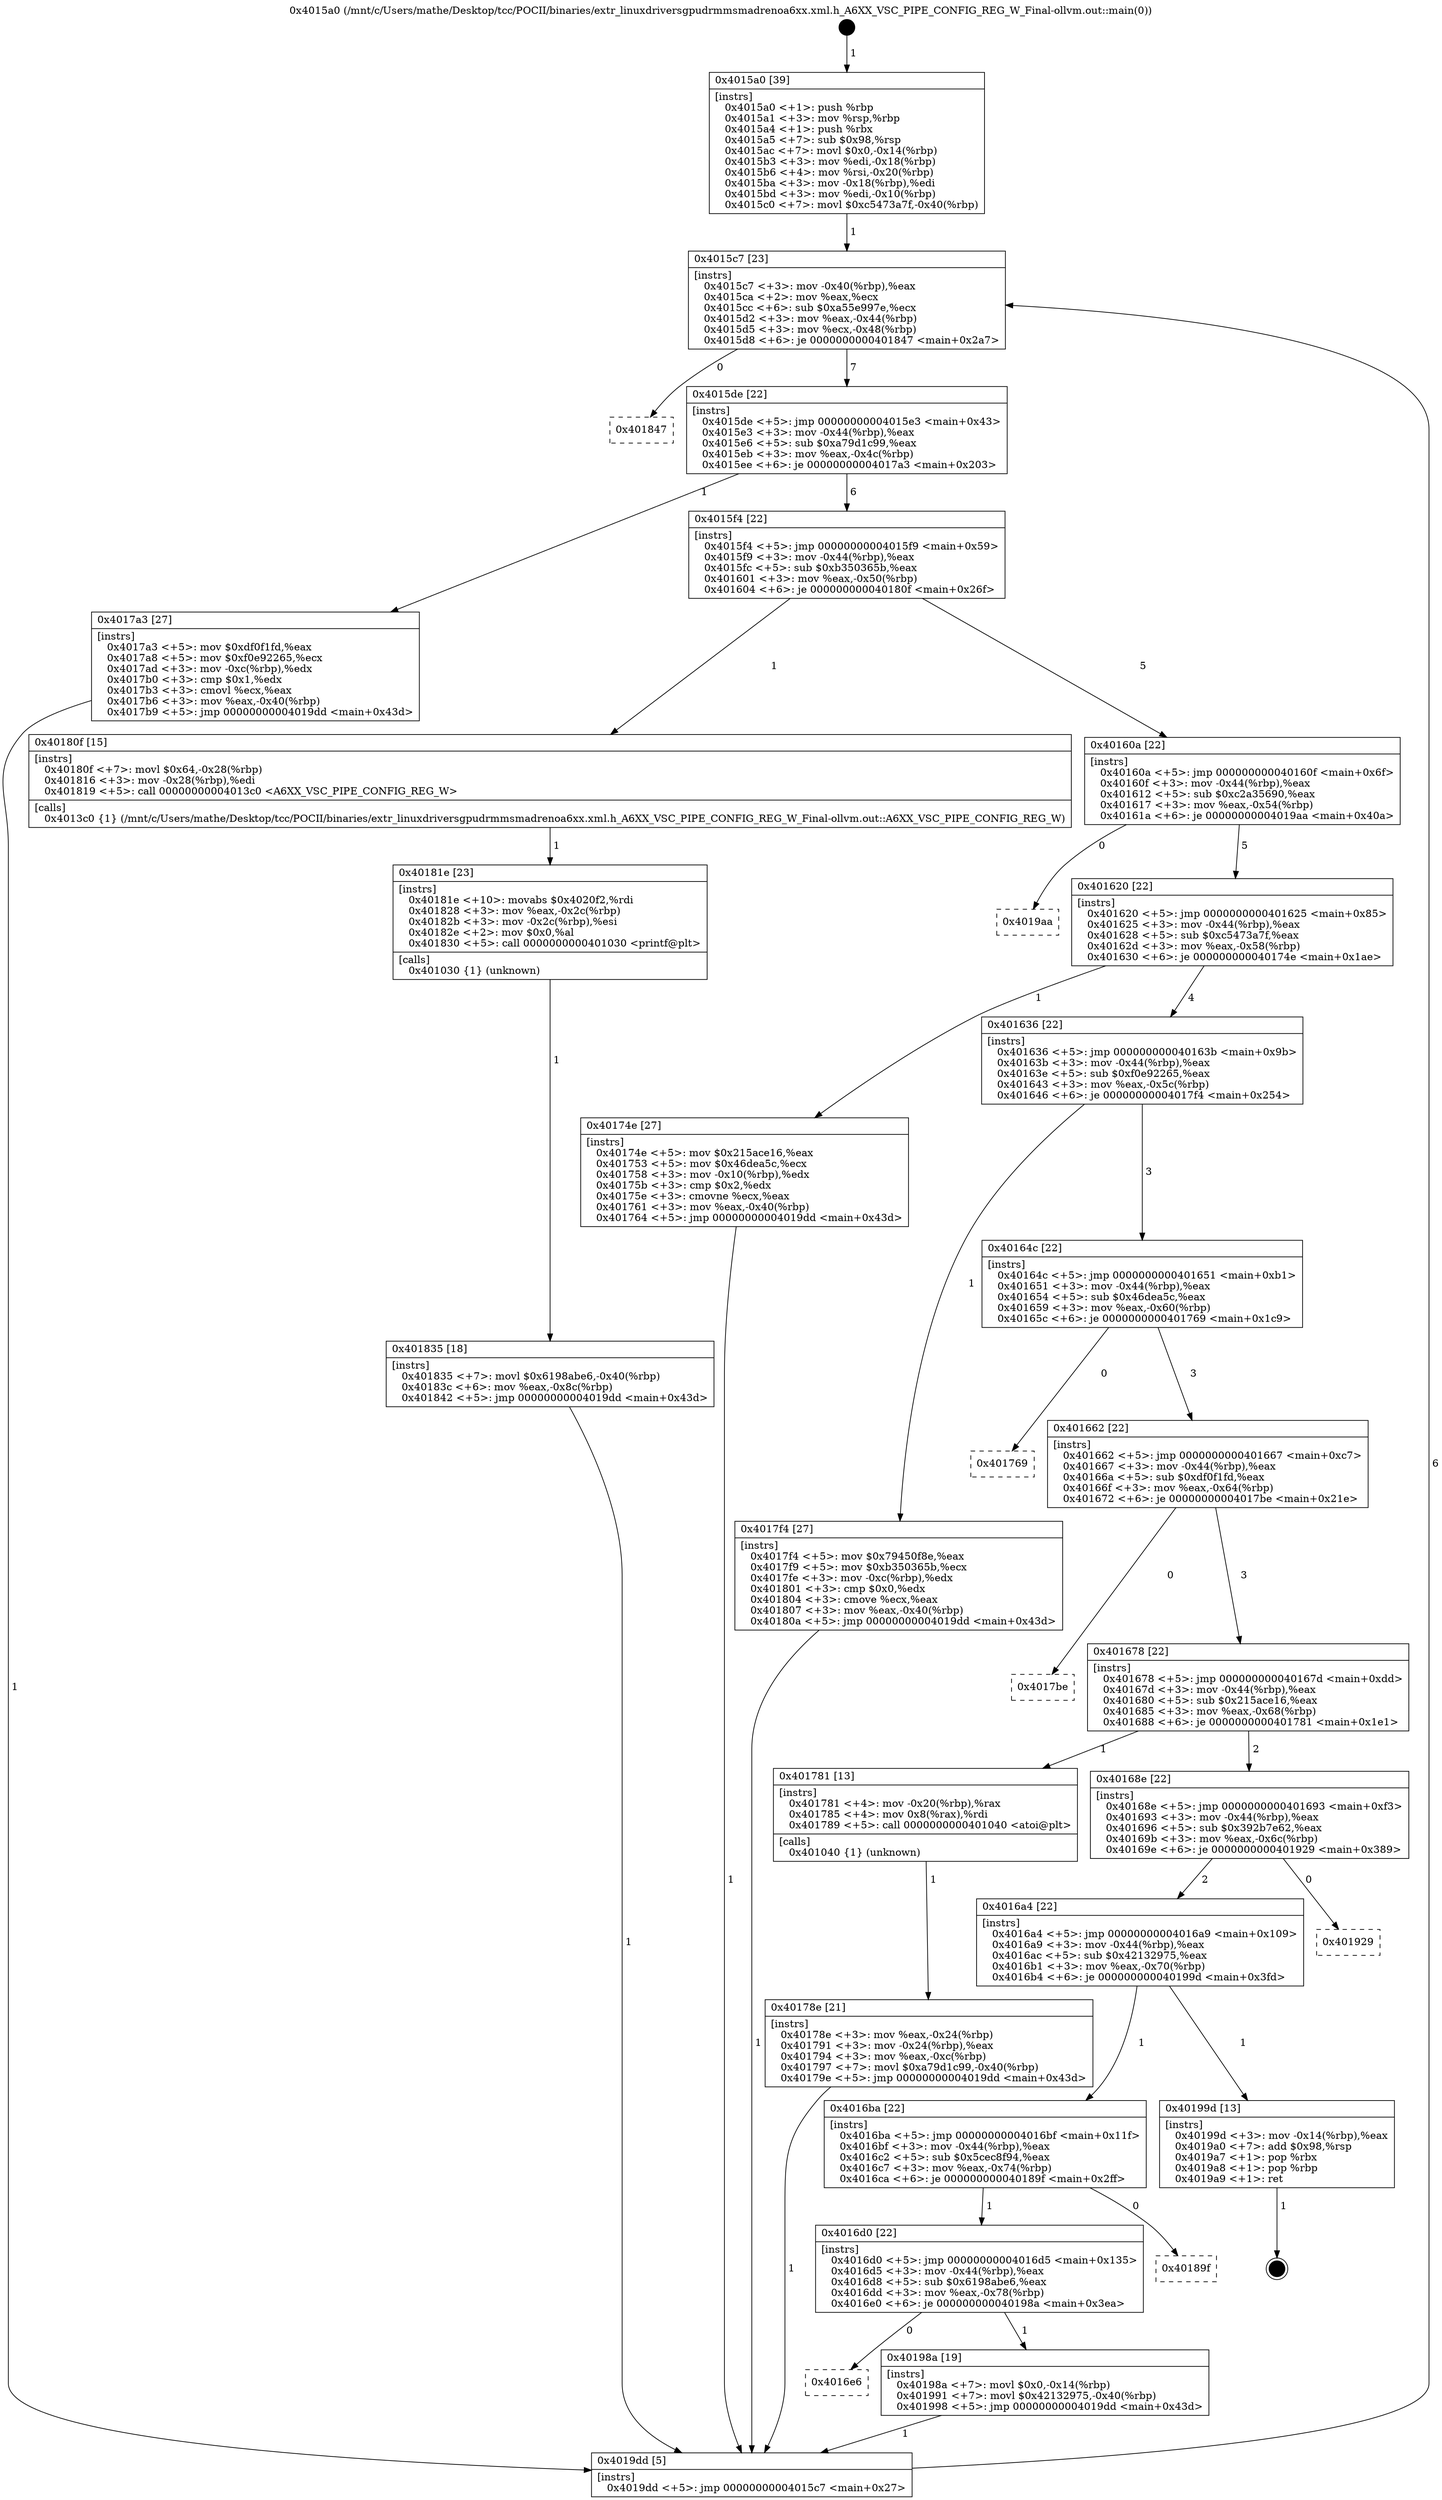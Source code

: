 digraph "0x4015a0" {
  label = "0x4015a0 (/mnt/c/Users/mathe/Desktop/tcc/POCII/binaries/extr_linuxdriversgpudrmmsmadrenoa6xx.xml.h_A6XX_VSC_PIPE_CONFIG_REG_W_Final-ollvm.out::main(0))"
  labelloc = "t"
  node[shape=record]

  Entry [label="",width=0.3,height=0.3,shape=circle,fillcolor=black,style=filled]
  "0x4015c7" [label="{
     0x4015c7 [23]\l
     | [instrs]\l
     &nbsp;&nbsp;0x4015c7 \<+3\>: mov -0x40(%rbp),%eax\l
     &nbsp;&nbsp;0x4015ca \<+2\>: mov %eax,%ecx\l
     &nbsp;&nbsp;0x4015cc \<+6\>: sub $0xa55e997e,%ecx\l
     &nbsp;&nbsp;0x4015d2 \<+3\>: mov %eax,-0x44(%rbp)\l
     &nbsp;&nbsp;0x4015d5 \<+3\>: mov %ecx,-0x48(%rbp)\l
     &nbsp;&nbsp;0x4015d8 \<+6\>: je 0000000000401847 \<main+0x2a7\>\l
  }"]
  "0x401847" [label="{
     0x401847\l
  }", style=dashed]
  "0x4015de" [label="{
     0x4015de [22]\l
     | [instrs]\l
     &nbsp;&nbsp;0x4015de \<+5\>: jmp 00000000004015e3 \<main+0x43\>\l
     &nbsp;&nbsp;0x4015e3 \<+3\>: mov -0x44(%rbp),%eax\l
     &nbsp;&nbsp;0x4015e6 \<+5\>: sub $0xa79d1c99,%eax\l
     &nbsp;&nbsp;0x4015eb \<+3\>: mov %eax,-0x4c(%rbp)\l
     &nbsp;&nbsp;0x4015ee \<+6\>: je 00000000004017a3 \<main+0x203\>\l
  }"]
  Exit [label="",width=0.3,height=0.3,shape=circle,fillcolor=black,style=filled,peripheries=2]
  "0x4017a3" [label="{
     0x4017a3 [27]\l
     | [instrs]\l
     &nbsp;&nbsp;0x4017a3 \<+5\>: mov $0xdf0f1fd,%eax\l
     &nbsp;&nbsp;0x4017a8 \<+5\>: mov $0xf0e92265,%ecx\l
     &nbsp;&nbsp;0x4017ad \<+3\>: mov -0xc(%rbp),%edx\l
     &nbsp;&nbsp;0x4017b0 \<+3\>: cmp $0x1,%edx\l
     &nbsp;&nbsp;0x4017b3 \<+3\>: cmovl %ecx,%eax\l
     &nbsp;&nbsp;0x4017b6 \<+3\>: mov %eax,-0x40(%rbp)\l
     &nbsp;&nbsp;0x4017b9 \<+5\>: jmp 00000000004019dd \<main+0x43d\>\l
  }"]
  "0x4015f4" [label="{
     0x4015f4 [22]\l
     | [instrs]\l
     &nbsp;&nbsp;0x4015f4 \<+5\>: jmp 00000000004015f9 \<main+0x59\>\l
     &nbsp;&nbsp;0x4015f9 \<+3\>: mov -0x44(%rbp),%eax\l
     &nbsp;&nbsp;0x4015fc \<+5\>: sub $0xb350365b,%eax\l
     &nbsp;&nbsp;0x401601 \<+3\>: mov %eax,-0x50(%rbp)\l
     &nbsp;&nbsp;0x401604 \<+6\>: je 000000000040180f \<main+0x26f\>\l
  }"]
  "0x4016e6" [label="{
     0x4016e6\l
  }", style=dashed]
  "0x40180f" [label="{
     0x40180f [15]\l
     | [instrs]\l
     &nbsp;&nbsp;0x40180f \<+7\>: movl $0x64,-0x28(%rbp)\l
     &nbsp;&nbsp;0x401816 \<+3\>: mov -0x28(%rbp),%edi\l
     &nbsp;&nbsp;0x401819 \<+5\>: call 00000000004013c0 \<A6XX_VSC_PIPE_CONFIG_REG_W\>\l
     | [calls]\l
     &nbsp;&nbsp;0x4013c0 \{1\} (/mnt/c/Users/mathe/Desktop/tcc/POCII/binaries/extr_linuxdriversgpudrmmsmadrenoa6xx.xml.h_A6XX_VSC_PIPE_CONFIG_REG_W_Final-ollvm.out::A6XX_VSC_PIPE_CONFIG_REG_W)\l
  }"]
  "0x40160a" [label="{
     0x40160a [22]\l
     | [instrs]\l
     &nbsp;&nbsp;0x40160a \<+5\>: jmp 000000000040160f \<main+0x6f\>\l
     &nbsp;&nbsp;0x40160f \<+3\>: mov -0x44(%rbp),%eax\l
     &nbsp;&nbsp;0x401612 \<+5\>: sub $0xc2a35690,%eax\l
     &nbsp;&nbsp;0x401617 \<+3\>: mov %eax,-0x54(%rbp)\l
     &nbsp;&nbsp;0x40161a \<+6\>: je 00000000004019aa \<main+0x40a\>\l
  }"]
  "0x40198a" [label="{
     0x40198a [19]\l
     | [instrs]\l
     &nbsp;&nbsp;0x40198a \<+7\>: movl $0x0,-0x14(%rbp)\l
     &nbsp;&nbsp;0x401991 \<+7\>: movl $0x42132975,-0x40(%rbp)\l
     &nbsp;&nbsp;0x401998 \<+5\>: jmp 00000000004019dd \<main+0x43d\>\l
  }"]
  "0x4019aa" [label="{
     0x4019aa\l
  }", style=dashed]
  "0x401620" [label="{
     0x401620 [22]\l
     | [instrs]\l
     &nbsp;&nbsp;0x401620 \<+5\>: jmp 0000000000401625 \<main+0x85\>\l
     &nbsp;&nbsp;0x401625 \<+3\>: mov -0x44(%rbp),%eax\l
     &nbsp;&nbsp;0x401628 \<+5\>: sub $0xc5473a7f,%eax\l
     &nbsp;&nbsp;0x40162d \<+3\>: mov %eax,-0x58(%rbp)\l
     &nbsp;&nbsp;0x401630 \<+6\>: je 000000000040174e \<main+0x1ae\>\l
  }"]
  "0x4016d0" [label="{
     0x4016d0 [22]\l
     | [instrs]\l
     &nbsp;&nbsp;0x4016d0 \<+5\>: jmp 00000000004016d5 \<main+0x135\>\l
     &nbsp;&nbsp;0x4016d5 \<+3\>: mov -0x44(%rbp),%eax\l
     &nbsp;&nbsp;0x4016d8 \<+5\>: sub $0x6198abe6,%eax\l
     &nbsp;&nbsp;0x4016dd \<+3\>: mov %eax,-0x78(%rbp)\l
     &nbsp;&nbsp;0x4016e0 \<+6\>: je 000000000040198a \<main+0x3ea\>\l
  }"]
  "0x40174e" [label="{
     0x40174e [27]\l
     | [instrs]\l
     &nbsp;&nbsp;0x40174e \<+5\>: mov $0x215ace16,%eax\l
     &nbsp;&nbsp;0x401753 \<+5\>: mov $0x46dea5c,%ecx\l
     &nbsp;&nbsp;0x401758 \<+3\>: mov -0x10(%rbp),%edx\l
     &nbsp;&nbsp;0x40175b \<+3\>: cmp $0x2,%edx\l
     &nbsp;&nbsp;0x40175e \<+3\>: cmovne %ecx,%eax\l
     &nbsp;&nbsp;0x401761 \<+3\>: mov %eax,-0x40(%rbp)\l
     &nbsp;&nbsp;0x401764 \<+5\>: jmp 00000000004019dd \<main+0x43d\>\l
  }"]
  "0x401636" [label="{
     0x401636 [22]\l
     | [instrs]\l
     &nbsp;&nbsp;0x401636 \<+5\>: jmp 000000000040163b \<main+0x9b\>\l
     &nbsp;&nbsp;0x40163b \<+3\>: mov -0x44(%rbp),%eax\l
     &nbsp;&nbsp;0x40163e \<+5\>: sub $0xf0e92265,%eax\l
     &nbsp;&nbsp;0x401643 \<+3\>: mov %eax,-0x5c(%rbp)\l
     &nbsp;&nbsp;0x401646 \<+6\>: je 00000000004017f4 \<main+0x254\>\l
  }"]
  "0x4019dd" [label="{
     0x4019dd [5]\l
     | [instrs]\l
     &nbsp;&nbsp;0x4019dd \<+5\>: jmp 00000000004015c7 \<main+0x27\>\l
  }"]
  "0x4015a0" [label="{
     0x4015a0 [39]\l
     | [instrs]\l
     &nbsp;&nbsp;0x4015a0 \<+1\>: push %rbp\l
     &nbsp;&nbsp;0x4015a1 \<+3\>: mov %rsp,%rbp\l
     &nbsp;&nbsp;0x4015a4 \<+1\>: push %rbx\l
     &nbsp;&nbsp;0x4015a5 \<+7\>: sub $0x98,%rsp\l
     &nbsp;&nbsp;0x4015ac \<+7\>: movl $0x0,-0x14(%rbp)\l
     &nbsp;&nbsp;0x4015b3 \<+3\>: mov %edi,-0x18(%rbp)\l
     &nbsp;&nbsp;0x4015b6 \<+4\>: mov %rsi,-0x20(%rbp)\l
     &nbsp;&nbsp;0x4015ba \<+3\>: mov -0x18(%rbp),%edi\l
     &nbsp;&nbsp;0x4015bd \<+3\>: mov %edi,-0x10(%rbp)\l
     &nbsp;&nbsp;0x4015c0 \<+7\>: movl $0xc5473a7f,-0x40(%rbp)\l
  }"]
  "0x40189f" [label="{
     0x40189f\l
  }", style=dashed]
  "0x4017f4" [label="{
     0x4017f4 [27]\l
     | [instrs]\l
     &nbsp;&nbsp;0x4017f4 \<+5\>: mov $0x79450f8e,%eax\l
     &nbsp;&nbsp;0x4017f9 \<+5\>: mov $0xb350365b,%ecx\l
     &nbsp;&nbsp;0x4017fe \<+3\>: mov -0xc(%rbp),%edx\l
     &nbsp;&nbsp;0x401801 \<+3\>: cmp $0x0,%edx\l
     &nbsp;&nbsp;0x401804 \<+3\>: cmove %ecx,%eax\l
     &nbsp;&nbsp;0x401807 \<+3\>: mov %eax,-0x40(%rbp)\l
     &nbsp;&nbsp;0x40180a \<+5\>: jmp 00000000004019dd \<main+0x43d\>\l
  }"]
  "0x40164c" [label="{
     0x40164c [22]\l
     | [instrs]\l
     &nbsp;&nbsp;0x40164c \<+5\>: jmp 0000000000401651 \<main+0xb1\>\l
     &nbsp;&nbsp;0x401651 \<+3\>: mov -0x44(%rbp),%eax\l
     &nbsp;&nbsp;0x401654 \<+5\>: sub $0x46dea5c,%eax\l
     &nbsp;&nbsp;0x401659 \<+3\>: mov %eax,-0x60(%rbp)\l
     &nbsp;&nbsp;0x40165c \<+6\>: je 0000000000401769 \<main+0x1c9\>\l
  }"]
  "0x4016ba" [label="{
     0x4016ba [22]\l
     | [instrs]\l
     &nbsp;&nbsp;0x4016ba \<+5\>: jmp 00000000004016bf \<main+0x11f\>\l
     &nbsp;&nbsp;0x4016bf \<+3\>: mov -0x44(%rbp),%eax\l
     &nbsp;&nbsp;0x4016c2 \<+5\>: sub $0x5cec8f94,%eax\l
     &nbsp;&nbsp;0x4016c7 \<+3\>: mov %eax,-0x74(%rbp)\l
     &nbsp;&nbsp;0x4016ca \<+6\>: je 000000000040189f \<main+0x2ff\>\l
  }"]
  "0x401769" [label="{
     0x401769\l
  }", style=dashed]
  "0x401662" [label="{
     0x401662 [22]\l
     | [instrs]\l
     &nbsp;&nbsp;0x401662 \<+5\>: jmp 0000000000401667 \<main+0xc7\>\l
     &nbsp;&nbsp;0x401667 \<+3\>: mov -0x44(%rbp),%eax\l
     &nbsp;&nbsp;0x40166a \<+5\>: sub $0xdf0f1fd,%eax\l
     &nbsp;&nbsp;0x40166f \<+3\>: mov %eax,-0x64(%rbp)\l
     &nbsp;&nbsp;0x401672 \<+6\>: je 00000000004017be \<main+0x21e\>\l
  }"]
  "0x40199d" [label="{
     0x40199d [13]\l
     | [instrs]\l
     &nbsp;&nbsp;0x40199d \<+3\>: mov -0x14(%rbp),%eax\l
     &nbsp;&nbsp;0x4019a0 \<+7\>: add $0x98,%rsp\l
     &nbsp;&nbsp;0x4019a7 \<+1\>: pop %rbx\l
     &nbsp;&nbsp;0x4019a8 \<+1\>: pop %rbp\l
     &nbsp;&nbsp;0x4019a9 \<+1\>: ret\l
  }"]
  "0x4017be" [label="{
     0x4017be\l
  }", style=dashed]
  "0x401678" [label="{
     0x401678 [22]\l
     | [instrs]\l
     &nbsp;&nbsp;0x401678 \<+5\>: jmp 000000000040167d \<main+0xdd\>\l
     &nbsp;&nbsp;0x40167d \<+3\>: mov -0x44(%rbp),%eax\l
     &nbsp;&nbsp;0x401680 \<+5\>: sub $0x215ace16,%eax\l
     &nbsp;&nbsp;0x401685 \<+3\>: mov %eax,-0x68(%rbp)\l
     &nbsp;&nbsp;0x401688 \<+6\>: je 0000000000401781 \<main+0x1e1\>\l
  }"]
  "0x4016a4" [label="{
     0x4016a4 [22]\l
     | [instrs]\l
     &nbsp;&nbsp;0x4016a4 \<+5\>: jmp 00000000004016a9 \<main+0x109\>\l
     &nbsp;&nbsp;0x4016a9 \<+3\>: mov -0x44(%rbp),%eax\l
     &nbsp;&nbsp;0x4016ac \<+5\>: sub $0x42132975,%eax\l
     &nbsp;&nbsp;0x4016b1 \<+3\>: mov %eax,-0x70(%rbp)\l
     &nbsp;&nbsp;0x4016b4 \<+6\>: je 000000000040199d \<main+0x3fd\>\l
  }"]
  "0x401781" [label="{
     0x401781 [13]\l
     | [instrs]\l
     &nbsp;&nbsp;0x401781 \<+4\>: mov -0x20(%rbp),%rax\l
     &nbsp;&nbsp;0x401785 \<+4\>: mov 0x8(%rax),%rdi\l
     &nbsp;&nbsp;0x401789 \<+5\>: call 0000000000401040 \<atoi@plt\>\l
     | [calls]\l
     &nbsp;&nbsp;0x401040 \{1\} (unknown)\l
  }"]
  "0x40168e" [label="{
     0x40168e [22]\l
     | [instrs]\l
     &nbsp;&nbsp;0x40168e \<+5\>: jmp 0000000000401693 \<main+0xf3\>\l
     &nbsp;&nbsp;0x401693 \<+3\>: mov -0x44(%rbp),%eax\l
     &nbsp;&nbsp;0x401696 \<+5\>: sub $0x392b7e62,%eax\l
     &nbsp;&nbsp;0x40169b \<+3\>: mov %eax,-0x6c(%rbp)\l
     &nbsp;&nbsp;0x40169e \<+6\>: je 0000000000401929 \<main+0x389\>\l
  }"]
  "0x40178e" [label="{
     0x40178e [21]\l
     | [instrs]\l
     &nbsp;&nbsp;0x40178e \<+3\>: mov %eax,-0x24(%rbp)\l
     &nbsp;&nbsp;0x401791 \<+3\>: mov -0x24(%rbp),%eax\l
     &nbsp;&nbsp;0x401794 \<+3\>: mov %eax,-0xc(%rbp)\l
     &nbsp;&nbsp;0x401797 \<+7\>: movl $0xa79d1c99,-0x40(%rbp)\l
     &nbsp;&nbsp;0x40179e \<+5\>: jmp 00000000004019dd \<main+0x43d\>\l
  }"]
  "0x40181e" [label="{
     0x40181e [23]\l
     | [instrs]\l
     &nbsp;&nbsp;0x40181e \<+10\>: movabs $0x4020f2,%rdi\l
     &nbsp;&nbsp;0x401828 \<+3\>: mov %eax,-0x2c(%rbp)\l
     &nbsp;&nbsp;0x40182b \<+3\>: mov -0x2c(%rbp),%esi\l
     &nbsp;&nbsp;0x40182e \<+2\>: mov $0x0,%al\l
     &nbsp;&nbsp;0x401830 \<+5\>: call 0000000000401030 \<printf@plt\>\l
     | [calls]\l
     &nbsp;&nbsp;0x401030 \{1\} (unknown)\l
  }"]
  "0x401835" [label="{
     0x401835 [18]\l
     | [instrs]\l
     &nbsp;&nbsp;0x401835 \<+7\>: movl $0x6198abe6,-0x40(%rbp)\l
     &nbsp;&nbsp;0x40183c \<+6\>: mov %eax,-0x8c(%rbp)\l
     &nbsp;&nbsp;0x401842 \<+5\>: jmp 00000000004019dd \<main+0x43d\>\l
  }"]
  "0x401929" [label="{
     0x401929\l
  }", style=dashed]
  Entry -> "0x4015a0" [label=" 1"]
  "0x4015c7" -> "0x401847" [label=" 0"]
  "0x4015c7" -> "0x4015de" [label=" 7"]
  "0x40199d" -> Exit [label=" 1"]
  "0x4015de" -> "0x4017a3" [label=" 1"]
  "0x4015de" -> "0x4015f4" [label=" 6"]
  "0x40198a" -> "0x4019dd" [label=" 1"]
  "0x4015f4" -> "0x40180f" [label=" 1"]
  "0x4015f4" -> "0x40160a" [label=" 5"]
  "0x4016d0" -> "0x4016e6" [label=" 0"]
  "0x40160a" -> "0x4019aa" [label=" 0"]
  "0x40160a" -> "0x401620" [label=" 5"]
  "0x4016d0" -> "0x40198a" [label=" 1"]
  "0x401620" -> "0x40174e" [label=" 1"]
  "0x401620" -> "0x401636" [label=" 4"]
  "0x40174e" -> "0x4019dd" [label=" 1"]
  "0x4015a0" -> "0x4015c7" [label=" 1"]
  "0x4019dd" -> "0x4015c7" [label=" 6"]
  "0x4016ba" -> "0x4016d0" [label=" 1"]
  "0x401636" -> "0x4017f4" [label=" 1"]
  "0x401636" -> "0x40164c" [label=" 3"]
  "0x4016ba" -> "0x40189f" [label=" 0"]
  "0x40164c" -> "0x401769" [label=" 0"]
  "0x40164c" -> "0x401662" [label=" 3"]
  "0x4016a4" -> "0x4016ba" [label=" 1"]
  "0x401662" -> "0x4017be" [label=" 0"]
  "0x401662" -> "0x401678" [label=" 3"]
  "0x4016a4" -> "0x40199d" [label=" 1"]
  "0x401678" -> "0x401781" [label=" 1"]
  "0x401678" -> "0x40168e" [label=" 2"]
  "0x401781" -> "0x40178e" [label=" 1"]
  "0x40178e" -> "0x4019dd" [label=" 1"]
  "0x4017a3" -> "0x4019dd" [label=" 1"]
  "0x4017f4" -> "0x4019dd" [label=" 1"]
  "0x40180f" -> "0x40181e" [label=" 1"]
  "0x40181e" -> "0x401835" [label=" 1"]
  "0x401835" -> "0x4019dd" [label=" 1"]
  "0x40168e" -> "0x4016a4" [label=" 2"]
  "0x40168e" -> "0x401929" [label=" 0"]
}
